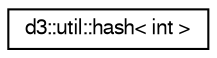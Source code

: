 digraph "Graphical Class Hierarchy"
{
  edge [fontname="FreeSans",fontsize="10",labelfontname="FreeSans",labelfontsize="10"];
  node [fontname="FreeSans",fontsize="10",shape=record];
  rankdir="LR";
  Node1 [label="d3::util::hash\< int \>",height=0.2,width=0.4,color="black", fillcolor="white", style="filled",URL="$structd3_1_1util_1_1hash_3_01int_01_4.html"];
}
